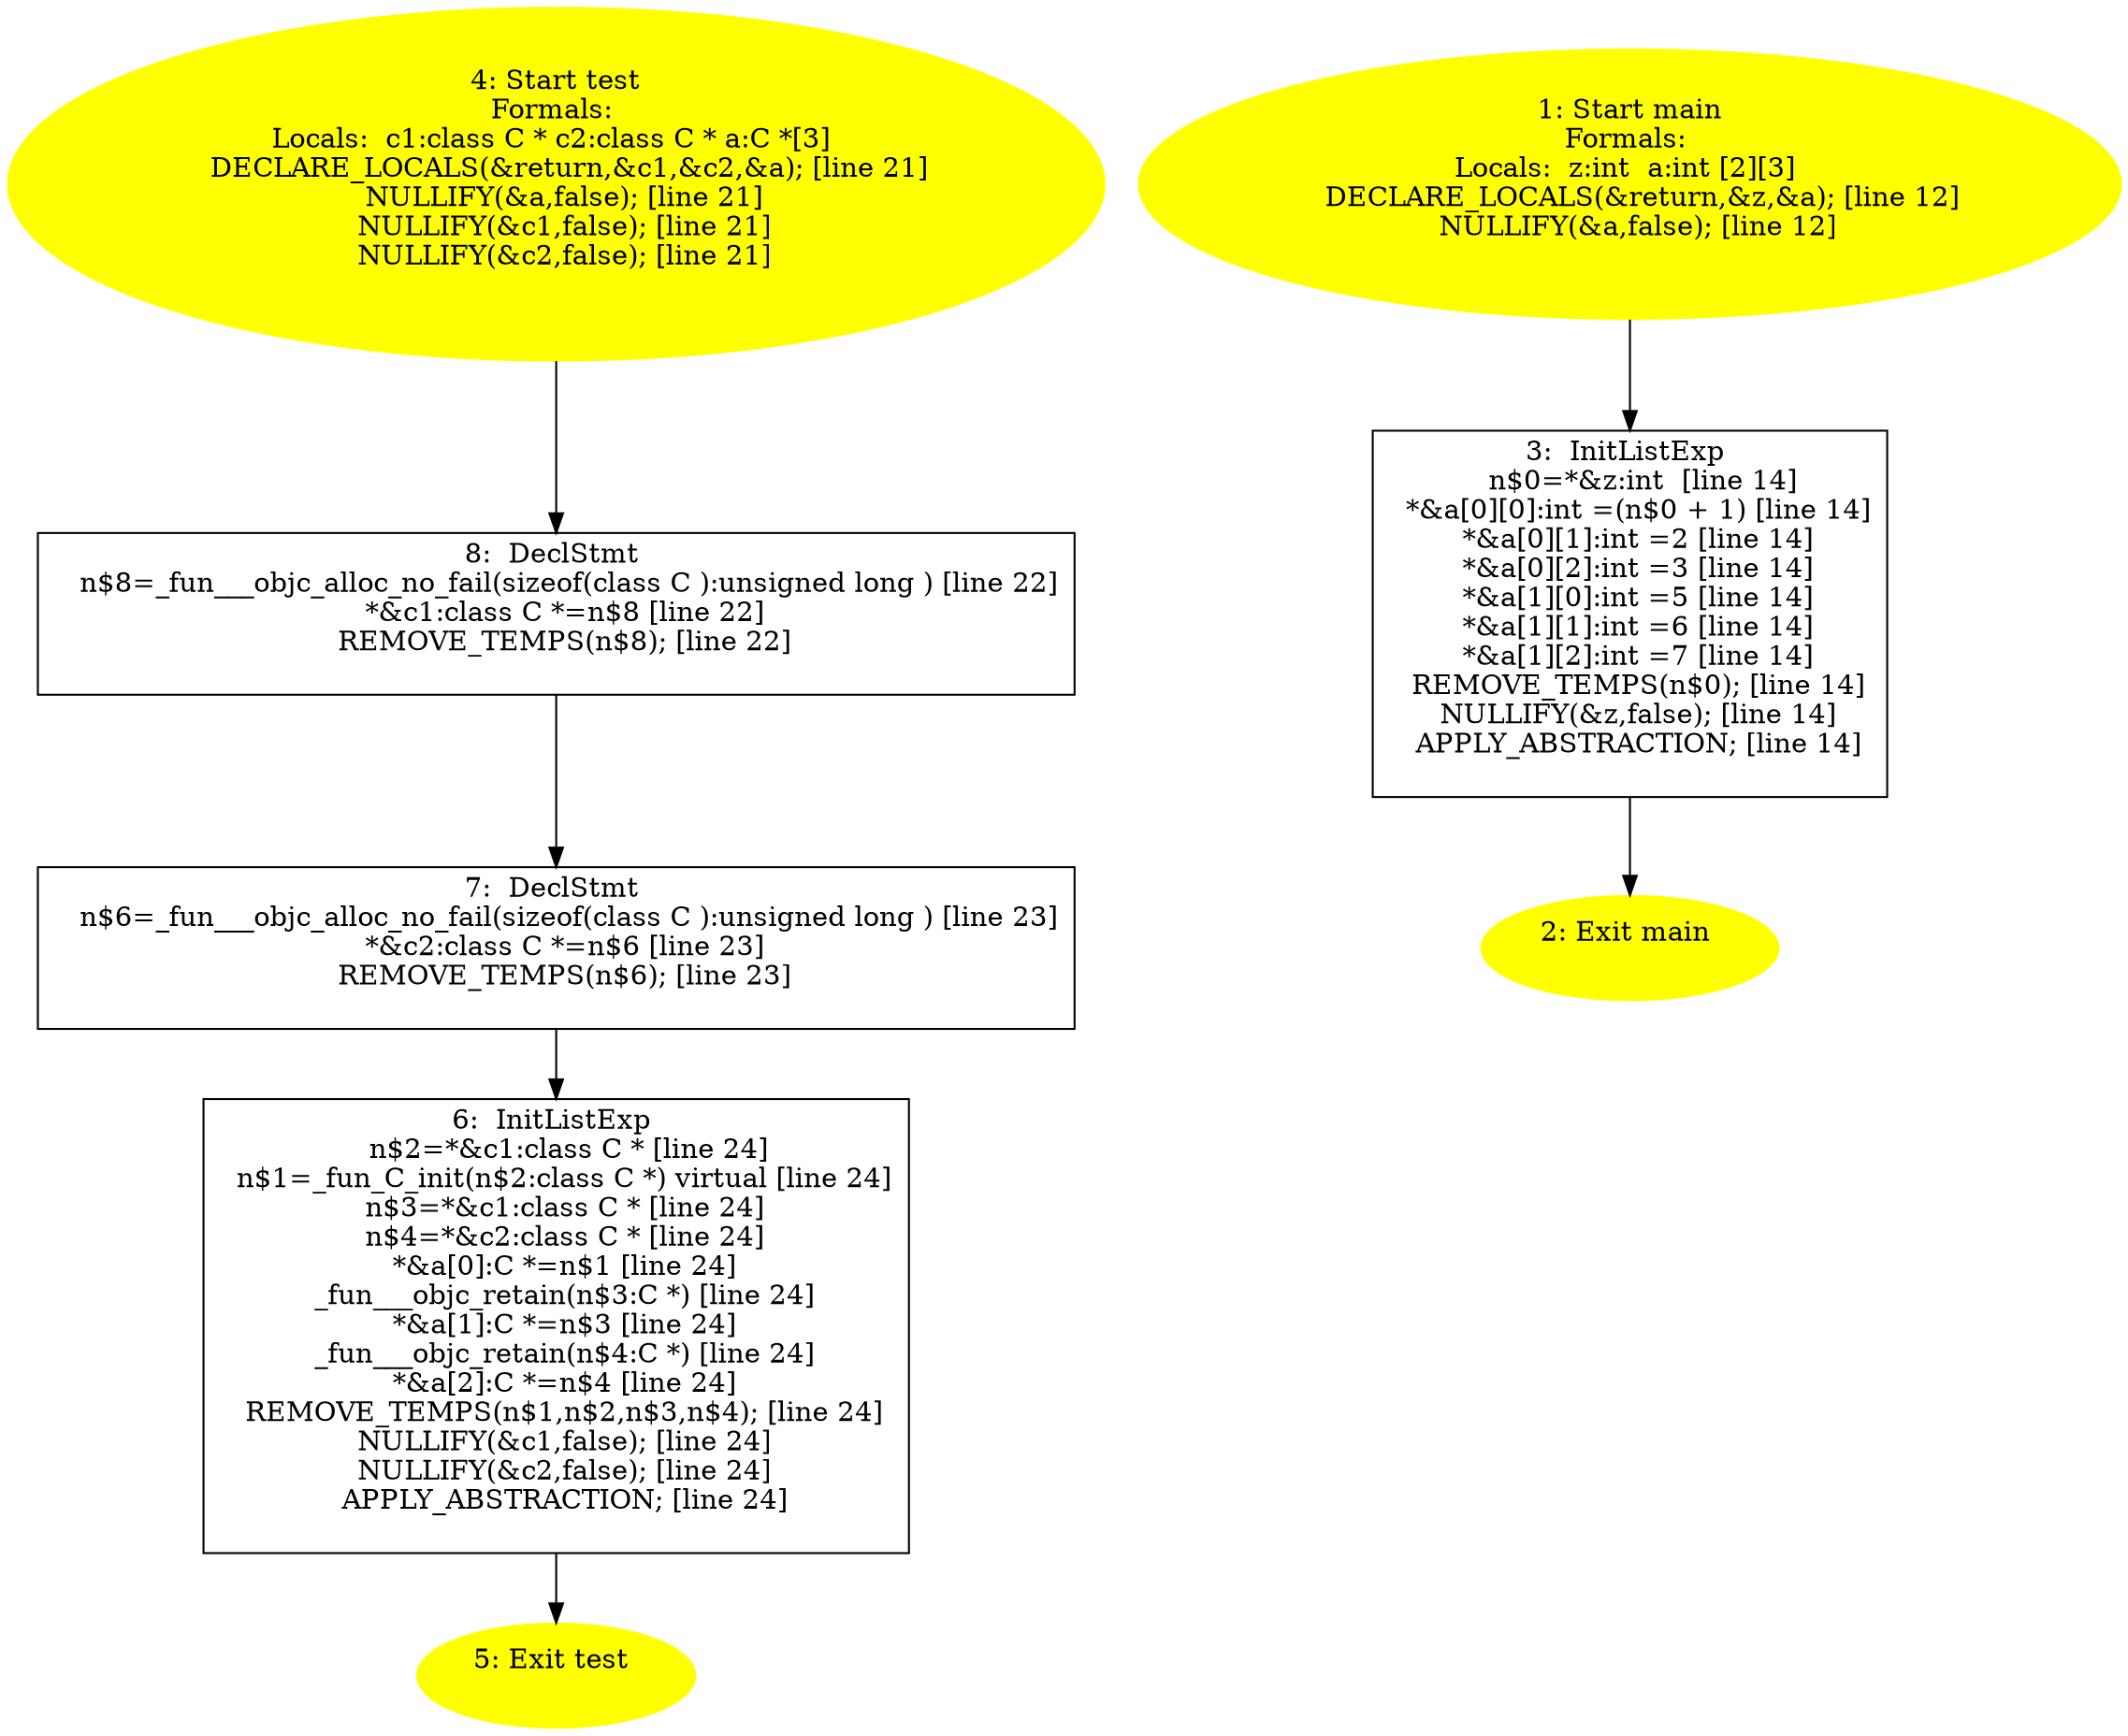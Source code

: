 digraph iCFG {
8 [label="8:  DeclStmt \n   n$8=_fun___objc_alloc_no_fail(sizeof(class C ):unsigned long ) [line 22]\n  *&c1:class C *=n$8 [line 22]\n  REMOVE_TEMPS(n$8); [line 22]\n " shape="box"]
	

	 8 -> 7 ;
7 [label="7:  DeclStmt \n   n$6=_fun___objc_alloc_no_fail(sizeof(class C ):unsigned long ) [line 23]\n  *&c2:class C *=n$6 [line 23]\n  REMOVE_TEMPS(n$6); [line 23]\n " shape="box"]
	

	 7 -> 6 ;
6 [label="6:  InitListExp \n   n$2=*&c1:class C * [line 24]\n  n$1=_fun_C_init(n$2:class C *) virtual [line 24]\n  n$3=*&c1:class C * [line 24]\n  n$4=*&c2:class C * [line 24]\n  *&a[0]:C *=n$1 [line 24]\n  _fun___objc_retain(n$3:C *) [line 24]\n  *&a[1]:C *=n$3 [line 24]\n  _fun___objc_retain(n$4:C *) [line 24]\n  *&a[2]:C *=n$4 [line 24]\n  REMOVE_TEMPS(n$1,n$2,n$3,n$4); [line 24]\n  NULLIFY(&c1,false); [line 24]\n  NULLIFY(&c2,false); [line 24]\n  APPLY_ABSTRACTION; [line 24]\n " shape="box"]
	

	 6 -> 5 ;
5 [label="5: Exit test \n  " color=yellow style=filled]
	

4 [label="4: Start test\nFormals: \nLocals:  c1:class C * c2:class C * a:C *[3] \n   DECLARE_LOCALS(&return,&c1,&c2,&a); [line 21]\n  NULLIFY(&a,false); [line 21]\n  NULLIFY(&c1,false); [line 21]\n  NULLIFY(&c2,false); [line 21]\n " color=yellow style=filled]
	

	 4 -> 8 ;
3 [label="3:  InitListExp \n   n$0=*&z:int  [line 14]\n  *&a[0][0]:int =(n$0 + 1) [line 14]\n  *&a[0][1]:int =2 [line 14]\n  *&a[0][2]:int =3 [line 14]\n  *&a[1][0]:int =5 [line 14]\n  *&a[1][1]:int =6 [line 14]\n  *&a[1][2]:int =7 [line 14]\n  REMOVE_TEMPS(n$0); [line 14]\n  NULLIFY(&z,false); [line 14]\n  APPLY_ABSTRACTION; [line 14]\n " shape="box"]
	

	 3 -> 2 ;
2 [label="2: Exit main \n  " color=yellow style=filled]
	

1 [label="1: Start main\nFormals: \nLocals:  z:int  a:int [2][3] \n   DECLARE_LOCALS(&return,&z,&a); [line 12]\n  NULLIFY(&a,false); [line 12]\n " color=yellow style=filled]
	

	 1 -> 3 ;
}
